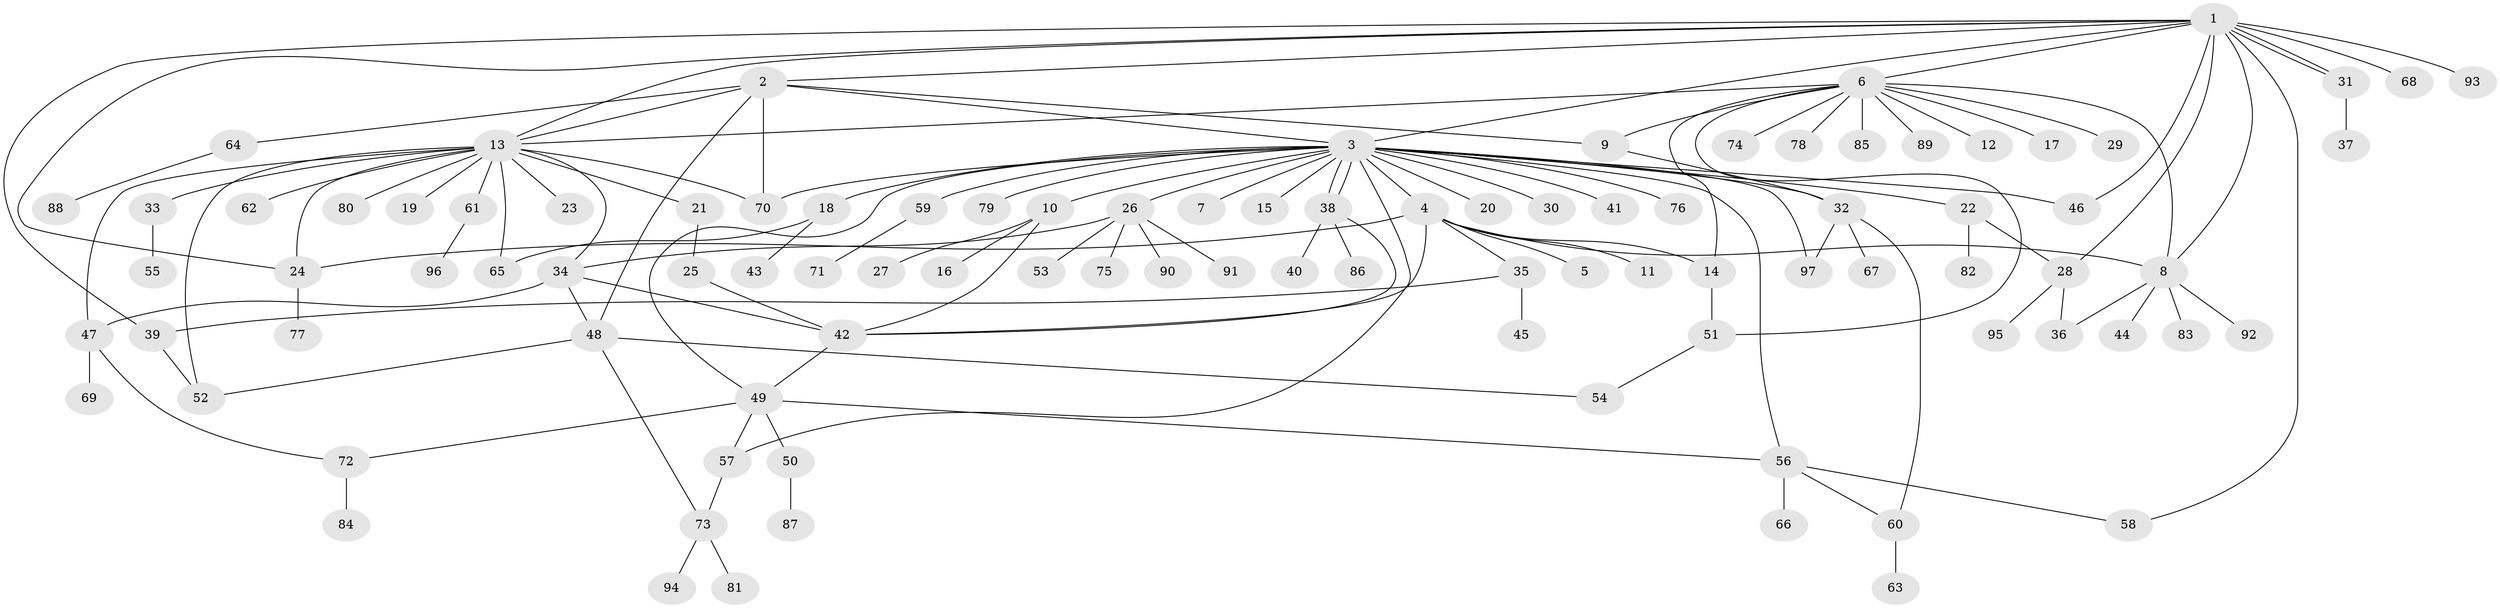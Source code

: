 // coarse degree distribution, {13: 0.014084507042253521, 7: 0.028169014084507043, 22: 0.014084507042253521, 14: 0.014084507042253521, 6: 0.056338028169014086, 3: 0.15492957746478872, 1: 0.5352112676056338, 15: 0.014084507042253521, 2: 0.08450704225352113, 5: 0.014084507042253521, 4: 0.056338028169014086, 8: 0.014084507042253521}
// Generated by graph-tools (version 1.1) at 2025/51/02/27/25 19:51:56]
// undirected, 97 vertices, 134 edges
graph export_dot {
graph [start="1"]
  node [color=gray90,style=filled];
  1;
  2;
  3;
  4;
  5;
  6;
  7;
  8;
  9;
  10;
  11;
  12;
  13;
  14;
  15;
  16;
  17;
  18;
  19;
  20;
  21;
  22;
  23;
  24;
  25;
  26;
  27;
  28;
  29;
  30;
  31;
  32;
  33;
  34;
  35;
  36;
  37;
  38;
  39;
  40;
  41;
  42;
  43;
  44;
  45;
  46;
  47;
  48;
  49;
  50;
  51;
  52;
  53;
  54;
  55;
  56;
  57;
  58;
  59;
  60;
  61;
  62;
  63;
  64;
  65;
  66;
  67;
  68;
  69;
  70;
  71;
  72;
  73;
  74;
  75;
  76;
  77;
  78;
  79;
  80;
  81;
  82;
  83;
  84;
  85;
  86;
  87;
  88;
  89;
  90;
  91;
  92;
  93;
  94;
  95;
  96;
  97;
  1 -- 2;
  1 -- 3;
  1 -- 6;
  1 -- 8;
  1 -- 13;
  1 -- 24;
  1 -- 28;
  1 -- 31;
  1 -- 31;
  1 -- 39;
  1 -- 46;
  1 -- 58;
  1 -- 68;
  1 -- 93;
  2 -- 3;
  2 -- 9;
  2 -- 13;
  2 -- 48;
  2 -- 64;
  2 -- 70;
  3 -- 4;
  3 -- 7;
  3 -- 10;
  3 -- 15;
  3 -- 18;
  3 -- 20;
  3 -- 22;
  3 -- 26;
  3 -- 30;
  3 -- 32;
  3 -- 38;
  3 -- 38;
  3 -- 41;
  3 -- 46;
  3 -- 49;
  3 -- 56;
  3 -- 57;
  3 -- 59;
  3 -- 70;
  3 -- 76;
  3 -- 79;
  3 -- 97;
  4 -- 5;
  4 -- 8;
  4 -- 11;
  4 -- 14;
  4 -- 24;
  4 -- 35;
  4 -- 42;
  6 -- 8;
  6 -- 9;
  6 -- 12;
  6 -- 13;
  6 -- 14;
  6 -- 17;
  6 -- 29;
  6 -- 51;
  6 -- 74;
  6 -- 78;
  6 -- 85;
  6 -- 89;
  8 -- 36;
  8 -- 44;
  8 -- 83;
  8 -- 92;
  9 -- 32;
  10 -- 16;
  10 -- 27;
  10 -- 42;
  13 -- 19;
  13 -- 21;
  13 -- 23;
  13 -- 24;
  13 -- 33;
  13 -- 34;
  13 -- 47;
  13 -- 52;
  13 -- 61;
  13 -- 62;
  13 -- 65;
  13 -- 70;
  13 -- 80;
  14 -- 51;
  18 -- 43;
  18 -- 65;
  21 -- 25;
  22 -- 28;
  22 -- 82;
  24 -- 77;
  25 -- 42;
  26 -- 34;
  26 -- 53;
  26 -- 75;
  26 -- 90;
  26 -- 91;
  28 -- 36;
  28 -- 95;
  31 -- 37;
  32 -- 60;
  32 -- 67;
  32 -- 97;
  33 -- 55;
  34 -- 42;
  34 -- 47;
  34 -- 48;
  35 -- 39;
  35 -- 45;
  38 -- 40;
  38 -- 42;
  38 -- 86;
  39 -- 52;
  42 -- 49;
  47 -- 69;
  47 -- 72;
  48 -- 52;
  48 -- 54;
  48 -- 73;
  49 -- 50;
  49 -- 56;
  49 -- 57;
  49 -- 72;
  50 -- 87;
  51 -- 54;
  56 -- 58;
  56 -- 60;
  56 -- 66;
  57 -- 73;
  59 -- 71;
  60 -- 63;
  61 -- 96;
  64 -- 88;
  72 -- 84;
  73 -- 81;
  73 -- 94;
}
